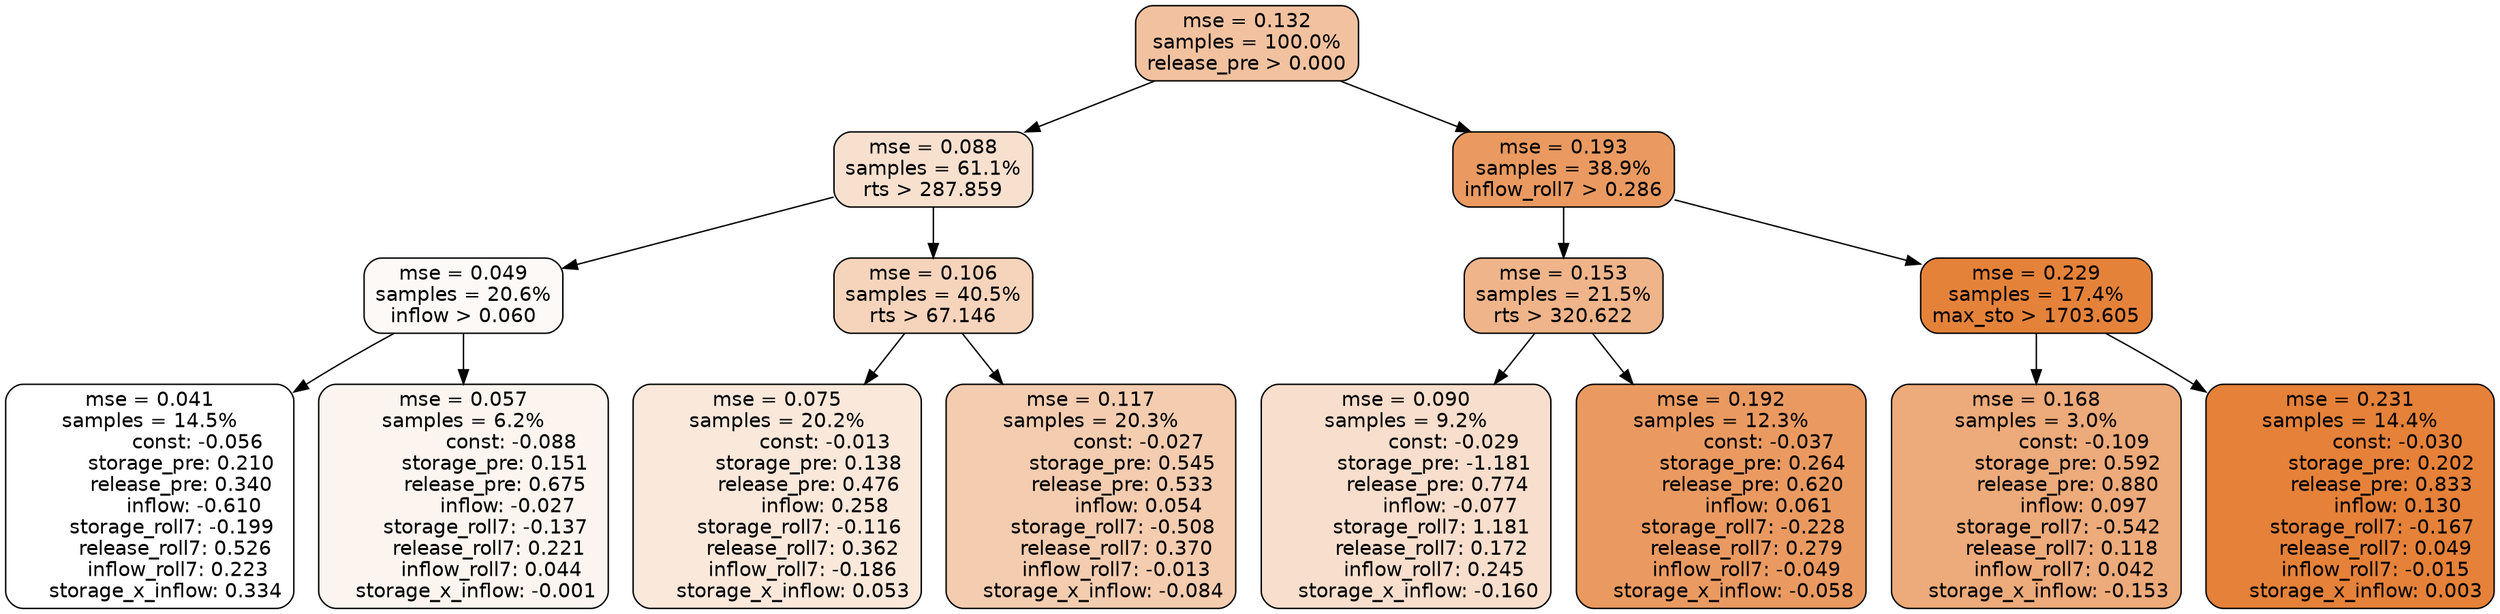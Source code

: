 digraph tree {
node [shape=rectangle, style="filled, rounded", color="black", fontname=helvetica] ;
edge [fontname=helvetica] ;
	"0" [label="mse = 0.132
samples = 100.0%
release_pre > 0.000", fillcolor="#f2c2a0"]
	"1" [label="mse = 0.088
samples = 61.1%
rts > 287.859", fillcolor="#f8e0ce"]
	"8" [label="mse = 0.193
samples = 38.9%
inflow_roll7 > 0.286", fillcolor="#ea9a60"]
	"5" [label="mse = 0.049
samples = 20.6%
inflow > 0.060", fillcolor="#fdf9f6"]
	"2" [label="mse = 0.106
samples = 40.5%
rts > 67.146", fillcolor="#f6d4bb"]
	"9" [label="mse = 0.153
samples = 21.5%
rts > 320.622", fillcolor="#efb48a"]
	"12" [label="mse = 0.229
samples = 17.4%
max_sto > 1703.605", fillcolor="#e5823a"]
	"6" [label="mse = 0.041
samples = 14.5%
               const: -0.056
          storage_pre: 0.210
          release_pre: 0.340
              inflow: -0.610
       storage_roll7: -0.199
        release_roll7: 0.526
         inflow_roll7: 0.223
     storage_x_inflow: 0.334", fillcolor="#ffffff"]
	"7" [label="mse = 0.057
samples = 6.2%
               const: -0.088
          storage_pre: 0.151
          release_pre: 0.675
              inflow: -0.027
       storage_roll7: -0.137
        release_roll7: 0.221
         inflow_roll7: 0.044
    storage_x_inflow: -0.001", fillcolor="#fcf4ee"]
	"3" [label="mse = 0.075
samples = 20.2%
               const: -0.013
          storage_pre: 0.138
          release_pre: 0.476
               inflow: 0.258
       storage_roll7: -0.116
        release_roll7: 0.362
        inflow_roll7: -0.186
     storage_x_inflow: 0.053", fillcolor="#fae8db"]
	"4" [label="mse = 0.117
samples = 20.3%
               const: -0.027
          storage_pre: 0.545
          release_pre: 0.533
               inflow: 0.054
       storage_roll7: -0.508
        release_roll7: 0.370
        inflow_roll7: -0.013
    storage_x_inflow: -0.084", fillcolor="#f4ccaf"]
	"11" [label="mse = 0.090
samples = 9.2%
               const: -0.029
         storage_pre: -1.181
          release_pre: 0.774
              inflow: -0.077
        storage_roll7: 1.181
        release_roll7: 0.172
         inflow_roll7: 0.245
    storage_x_inflow: -0.160", fillcolor="#f8decc"]
	"10" [label="mse = 0.192
samples = 12.3%
               const: -0.037
          storage_pre: 0.264
          release_pre: 0.620
               inflow: 0.061
       storage_roll7: -0.228
        release_roll7: 0.279
        inflow_roll7: -0.049
    storage_x_inflow: -0.058", fillcolor="#ea9a61"]
	"14" [label="mse = 0.168
samples = 3.0%
               const: -0.109
          storage_pre: 0.592
          release_pre: 0.880
               inflow: 0.097
       storage_roll7: -0.542
        release_roll7: 0.118
         inflow_roll7: 0.042
    storage_x_inflow: -0.153", fillcolor="#edaa7a"]
	"13" [label="mse = 0.231
samples = 14.4%
               const: -0.030
          storage_pre: 0.202
          release_pre: 0.833
               inflow: 0.130
       storage_roll7: -0.167
        release_roll7: 0.049
        inflow_roll7: -0.015
     storage_x_inflow: 0.003", fillcolor="#e58139"]

	"0" -> "1"
	"0" -> "8"
	"1" -> "2"
	"1" -> "5"
	"8" -> "9"
	"8" -> "12"
	"5" -> "6"
	"5" -> "7"
	"2" -> "3"
	"2" -> "4"
	"9" -> "10"
	"9" -> "11"
	"12" -> "13"
	"12" -> "14"
}